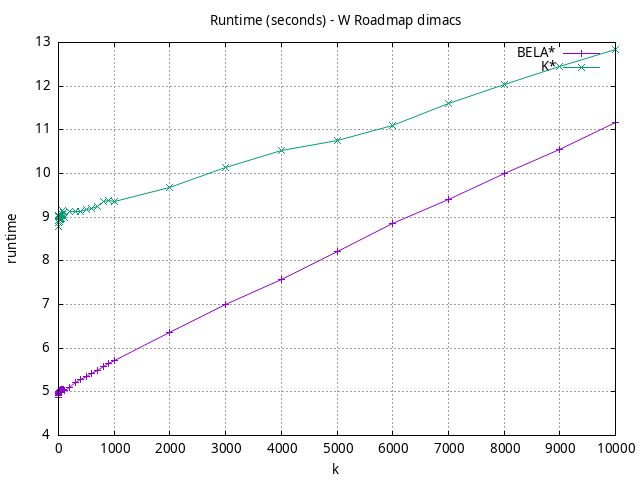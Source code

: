#!/usr/bin/gnuplot
# -*- coding: utf-8 -*-
#
# results/roadmap/dimacs/W/USA-road-d.W.heuristic.runtime.gnuplot
#
# Started on 01/09/2024 14:40:26
# Author: Carlos Linares López
set grid
set xlabel "k"
set ylabel "runtime"

set title "Runtime (seconds) - W Roadmap dimacs"

set terminal png enhanced font "Ariel,10"
set output 'USA-road-d.W.heuristic.runtime.png'

plot "-" title "BELA*"      with linesp, "-" title "K*"      with linesp

	1 4.85966322
	2 4.925626779999999
	3 4.9341151000000005
	4 4.95969899
	5 4.9636596200000005
	6 4.95727982
	7 5.008615550000001
	8 4.9893243
	9 5.011933439999998
	10 5.005324869999999
	20 5.02913447
	30 5.05732376
	40 5.012321560000001
	50 5.05059093
	60 5.040488109999999
	70 5.04490546
	80 5.05928207
	90 5.05443105
	100 5.041790710000001
	200 5.10877528
	300 5.212858729999999
	400 5.28241559
	500 5.3489472000000005
	600 5.40887294
	700 5.48849553
	800 5.58859299
	900 5.6504354
	1000 5.71759327
	2000 6.348195130000001
	3000 7.00034848
	4000 7.583100050000001
	5000 8.213638699999999
	6000 8.8463379
	7000 9.406979600000001
	8000 10.0101536
	9000 10.5568906
	10000 11.1590568
end
	1 8.77778113
	2 8.87332347
	3 8.871403260000001
	4 8.9299694
	5 9.009804950000001
	6 9.04315364
	7 9.031351500000001
	8 9.01389442
	9 9.00826816
	10 8.91122891
	20 8.955617960000001
	30 8.954921720000002
	40 8.97189388
	50 8.96940502
	60 9.028086029999999
	70 9.071630319999999
	80 9.148389489999998
	90 9.1000812
	100 9.001063570000001
	200 9.11945677
	300 9.12631841
	400 9.1229377
	500 9.178260620000001
	600 9.20484746
	700 9.233973240000001
	800 9.36449387
	900 9.38463454
	1000 9.36427548
	2000 9.67332437
	3000 10.133002920000001
	4000 10.526392160000002
	5000 10.764076529999997
	6000 11.09774655
	7000 11.604665400000002
	8000 12.029726700000001
	9000 12.452970700000002
	10000 12.845587099999998
end
